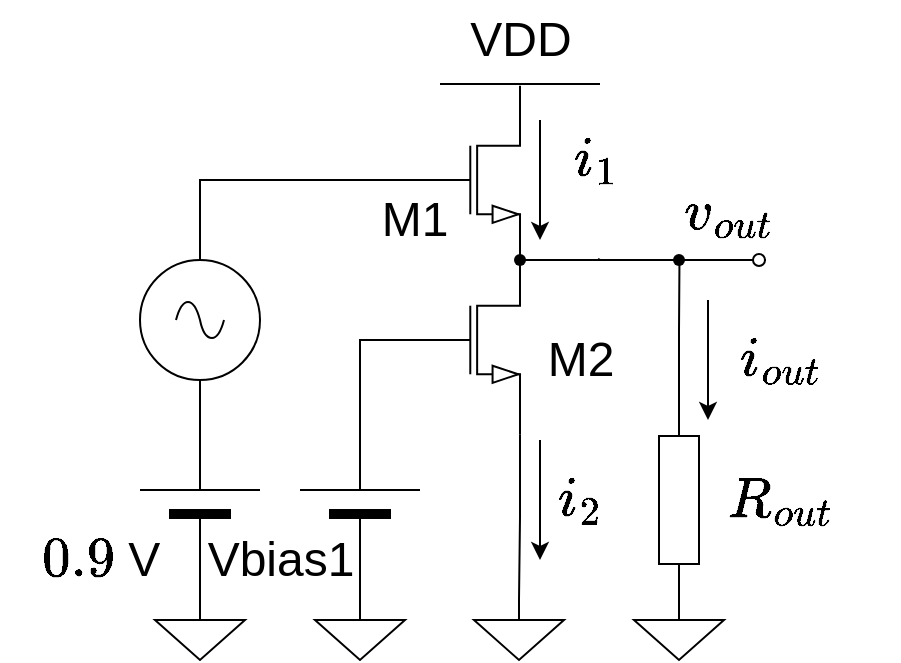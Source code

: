 <mxfile version="21.1.2" type="device">
  <diagram name="ページ1" id="wuSQ-Uq39mKX_8tKRPu7">
    <mxGraphModel dx="675" dy="394" grid="1" gridSize="10" guides="1" tooltips="1" connect="1" arrows="1" fold="1" page="1" pageScale="1" pageWidth="827" pageHeight="1169" math="1" shadow="0">
      <root>
        <mxCell id="0" />
        <mxCell id="1" parent="0" />
        <mxCell id="yGWufWsu4QXsBUSSbbNs-1" value="" style="verticalLabelPosition=bottom;shadow=0;dashed=0;align=center;html=1;verticalAlign=top;shape=mxgraph.electrical.transistors.nmos;pointerEvents=1;" parent="1" vertex="1">
          <mxGeometry x="260" y="190" width="60" height="100" as="geometry" />
        </mxCell>
        <mxCell id="d4qtED9jThjjM8r5lUMW-1" style="edgeStyle=orthogonalEdgeStyle;rounded=0;orthogonalLoop=1;jettySize=auto;html=1;exitX=1;exitY=1;exitDx=0;exitDy=0;exitPerimeter=0;entryX=0.5;entryY=0;entryDx=0;entryDy=0;entryPerimeter=0;endArrow=none;endFill=0;" parent="1" source="yGWufWsu4QXsBUSSbbNs-2" target="yGWufWsu4QXsBUSSbbNs-6" edge="1">
          <mxGeometry relative="1" as="geometry" />
        </mxCell>
        <mxCell id="yGWufWsu4QXsBUSSbbNs-2" value="" style="verticalLabelPosition=bottom;shadow=0;dashed=0;align=center;html=1;verticalAlign=top;shape=mxgraph.electrical.transistors.nmos;pointerEvents=1;" parent="1" vertex="1">
          <mxGeometry x="260" y="270" width="60" height="100" as="geometry" />
        </mxCell>
        <mxCell id="yGWufWsu4QXsBUSSbbNs-12" style="edgeStyle=orthogonalEdgeStyle;shape=connector;rounded=0;orthogonalLoop=1;jettySize=auto;html=1;exitX=0.5;exitY=0;exitDx=0;exitDy=0;exitPerimeter=0;entryX=0;entryY=0.5;entryDx=0;entryDy=0;entryPerimeter=0;labelBackgroundColor=default;strokeColor=default;fontFamily=Helvetica;fontSize=11;fontColor=default;endArrow=none;endFill=0;" parent="1" source="yGWufWsu4QXsBUSSbbNs-3" target="yGWufWsu4QXsBUSSbbNs-1" edge="1">
          <mxGeometry relative="1" as="geometry" />
        </mxCell>
        <mxCell id="yGWufWsu4QXsBUSSbbNs-3" value="" style="pointerEvents=1;verticalLabelPosition=bottom;shadow=0;dashed=0;align=center;html=1;verticalAlign=top;shape=mxgraph.electrical.signal_sources.source;aspect=fixed;points=[[0.5,0,0],[1,0.5,0],[0.5,1,0],[0,0.5,0]];elSignalType=ac;" parent="1" vertex="1">
          <mxGeometry x="130" y="280" width="60" height="60" as="geometry" />
        </mxCell>
        <mxCell id="yGWufWsu4QXsBUSSbbNs-11" style="edgeStyle=orthogonalEdgeStyle;shape=connector;rounded=0;orthogonalLoop=1;jettySize=auto;html=1;exitX=1;exitY=0.5;exitDx=0;exitDy=0;exitPerimeter=0;entryX=0.5;entryY=1;entryDx=0;entryDy=0;entryPerimeter=0;labelBackgroundColor=default;strokeColor=default;fontFamily=Helvetica;fontSize=11;fontColor=default;endArrow=none;endFill=0;" parent="1" source="yGWufWsu4QXsBUSSbbNs-4" target="yGWufWsu4QXsBUSSbbNs-3" edge="1">
          <mxGeometry relative="1" as="geometry" />
        </mxCell>
        <mxCell id="yGWufWsu4QXsBUSSbbNs-4" value="" style="verticalLabelPosition=bottom;shadow=0;dashed=0;align=center;fillColor=strokeColor;html=1;verticalAlign=top;strokeWidth=1;shape=mxgraph.electrical.miscellaneous.monocell_battery;direction=north;" parent="1" vertex="1">
          <mxGeometry x="130" y="350" width="60" height="100" as="geometry" />
        </mxCell>
        <mxCell id="yGWufWsu4QXsBUSSbbNs-5" value="" style="endArrow=none;html=1;rounded=0;" parent="1" edge="1">
          <mxGeometry width="50" height="50" relative="1" as="geometry">
            <mxPoint x="280" y="192" as="sourcePoint" />
            <mxPoint x="360" y="192" as="targetPoint" />
          </mxGeometry>
        </mxCell>
        <mxCell id="yGWufWsu4QXsBUSSbbNs-6" value="" style="pointerEvents=1;verticalLabelPosition=bottom;shadow=0;dashed=0;align=center;html=1;verticalAlign=top;shape=mxgraph.electrical.signal_sources.signal_ground;" parent="1" vertex="1">
          <mxGeometry x="297" y="450" width="45" height="30" as="geometry" />
        </mxCell>
        <mxCell id="yGWufWsu4QXsBUSSbbNs-7" value="" style="pointerEvents=1;verticalLabelPosition=bottom;shadow=0;dashed=0;align=center;html=1;verticalAlign=top;shape=mxgraph.electrical.signal_sources.signal_ground;" parent="1" vertex="1">
          <mxGeometry x="217.5" y="450" width="45" height="30" as="geometry" />
        </mxCell>
        <mxCell id="yGWufWsu4QXsBUSSbbNs-8" value="" style="pointerEvents=1;verticalLabelPosition=bottom;shadow=0;dashed=0;align=center;html=1;verticalAlign=top;shape=mxgraph.electrical.signal_sources.signal_ground;" parent="1" vertex="1">
          <mxGeometry x="137.5" y="450" width="45" height="30" as="geometry" />
        </mxCell>
        <mxCell id="yGWufWsu4QXsBUSSbbNs-10" style="edgeStyle=orthogonalEdgeStyle;rounded=0;orthogonalLoop=1;jettySize=auto;html=1;exitX=1;exitY=0.5;exitDx=0;exitDy=0;exitPerimeter=0;entryX=0;entryY=0.5;entryDx=0;entryDy=0;entryPerimeter=0;endArrow=none;endFill=0;" parent="1" source="yGWufWsu4QXsBUSSbbNs-9" target="yGWufWsu4QXsBUSSbbNs-2" edge="1">
          <mxGeometry relative="1" as="geometry">
            <Array as="points">
              <mxPoint x="240" y="320" />
            </Array>
          </mxGeometry>
        </mxCell>
        <mxCell id="yGWufWsu4QXsBUSSbbNs-9" value="" style="verticalLabelPosition=bottom;shadow=0;dashed=0;align=center;fillColor=strokeColor;html=1;verticalAlign=top;strokeWidth=1;shape=mxgraph.electrical.miscellaneous.monocell_battery;direction=north;" parent="1" vertex="1">
          <mxGeometry x="210" y="350" width="60" height="100" as="geometry" />
        </mxCell>
        <mxCell id="yGWufWsu4QXsBUSSbbNs-14" value="" style="endArrow=none;html=1;rounded=0;labelBackgroundColor=default;strokeColor=default;fontFamily=Helvetica;fontSize=11;fontColor=default;shape=connector;" parent="1" edge="1">
          <mxGeometry width="50" height="50" relative="1" as="geometry">
            <mxPoint x="359" y="279.5" as="sourcePoint" />
            <mxPoint x="360" y="280" as="targetPoint" />
          </mxGeometry>
        </mxCell>
        <mxCell id="yGWufWsu4QXsBUSSbbNs-16" value="&lt;font style=&quot;font-size: 24px;&quot;&gt;VDD&lt;/font&gt;" style="text;html=1;align=center;verticalAlign=middle;resizable=0;points=[];autosize=1;strokeColor=none;fillColor=none;fontSize=11;fontFamily=Helvetica;fontColor=default;" parent="1" vertex="1">
          <mxGeometry x="285" y="150" width="70" height="40" as="geometry" />
        </mxCell>
        <mxCell id="yGWufWsu4QXsBUSSbbNs-20" value="&lt;span style=&quot;font-size: 24px;&quot;&gt;Vbias1&lt;/span&gt;" style="text;html=1;align=center;verticalAlign=middle;resizable=0;points=[];autosize=1;strokeColor=none;fillColor=none;fontSize=11;fontFamily=Helvetica;fontColor=default;" parent="1" vertex="1">
          <mxGeometry x="150" y="410" width="100" height="40" as="geometry" />
        </mxCell>
        <mxCell id="yGWufWsu4QXsBUSSbbNs-21" value="&lt;span style=&quot;font-size: 24px;&quot;&gt;`0.9` V&lt;/span&gt;" style="text;html=1;align=center;verticalAlign=middle;resizable=0;points=[];autosize=1;strokeColor=none;fillColor=none;fontSize=11;fontFamily=Helvetica;fontColor=default;" parent="1" vertex="1">
          <mxGeometry x="60" y="410" width="100" height="40" as="geometry" />
        </mxCell>
        <mxCell id="yGWufWsu4QXsBUSSbbNs-22" value="&lt;span style=&quot;font-size: 24px;&quot;&gt;M1&lt;/span&gt;" style="text;html=1;align=center;verticalAlign=middle;resizable=0;points=[];autosize=1;strokeColor=none;fillColor=none;fontSize=11;fontFamily=Helvetica;fontColor=default;" parent="1" vertex="1">
          <mxGeometry x="237" y="240" width="60" height="40" as="geometry" />
        </mxCell>
        <mxCell id="yGWufWsu4QXsBUSSbbNs-23" value="&lt;span style=&quot;font-size: 24px;&quot;&gt;M2&lt;/span&gt;" style="text;html=1;align=center;verticalAlign=middle;resizable=0;points=[];autosize=1;strokeColor=none;fillColor=none;fontSize=11;fontFamily=Helvetica;fontColor=default;" parent="1" vertex="1">
          <mxGeometry x="320" y="310" width="60" height="40" as="geometry" />
        </mxCell>
        <mxCell id="GCjemd_8dKQ2LFkcAN7Y-3" style="edgeStyle=orthogonalEdgeStyle;rounded=0;orthogonalLoop=1;jettySize=auto;html=1;exitX=0;exitY=0.5;exitDx=0;exitDy=0;exitPerimeter=0;endArrow=none;endFill=0;" edge="1" parent="1" source="GCjemd_8dKQ2LFkcAN7Y-1">
          <mxGeometry relative="1" as="geometry">
            <mxPoint x="399.738" y="280" as="targetPoint" />
          </mxGeometry>
        </mxCell>
        <mxCell id="GCjemd_8dKQ2LFkcAN7Y-1" value="" style="pointerEvents=1;verticalLabelPosition=bottom;shadow=0;dashed=0;align=center;html=1;verticalAlign=top;shape=mxgraph.electrical.resistors.resistor_1;direction=south;" vertex="1" parent="1">
          <mxGeometry x="389.5" y="350" width="20" height="100" as="geometry" />
        </mxCell>
        <mxCell id="GCjemd_8dKQ2LFkcAN7Y-2" value="" style="pointerEvents=1;verticalLabelPosition=bottom;shadow=0;dashed=0;align=center;html=1;verticalAlign=top;shape=mxgraph.electrical.signal_sources.signal_ground;" vertex="1" parent="1">
          <mxGeometry x="377" y="450" width="45" height="30" as="geometry" />
        </mxCell>
        <mxCell id="GCjemd_8dKQ2LFkcAN7Y-4" value="" style="endArrow=none;html=1;rounded=0;labelBackgroundColor=default;strokeColor=default;fontFamily=Helvetica;fontSize=11;fontColor=default;shape=connector;" edge="1" parent="1">
          <mxGeometry width="50" height="50" relative="1" as="geometry">
            <mxPoint x="320" y="280" as="sourcePoint" />
            <mxPoint x="443" y="280" as="targetPoint" />
          </mxGeometry>
        </mxCell>
        <mxCell id="GCjemd_8dKQ2LFkcAN7Y-5" value="" style="shape=waypoint;sketch=0;fillStyle=solid;size=6;pointerEvents=1;points=[];fillColor=none;resizable=0;rotatable=0;perimeter=centerPerimeter;snapToPoint=1;fontFamily=Helvetica;fontSize=11;fontColor=default;" vertex="1" parent="1">
          <mxGeometry x="310" y="270" width="20" height="20" as="geometry" />
        </mxCell>
        <mxCell id="GCjemd_8dKQ2LFkcAN7Y-6" value="" style="shape=waypoint;sketch=0;fillStyle=solid;size=6;pointerEvents=1;points=[];fillColor=none;resizable=0;rotatable=0;perimeter=centerPerimeter;snapToPoint=1;fontFamily=Helvetica;fontSize=11;fontColor=default;" vertex="1" parent="1">
          <mxGeometry x="389.5" y="270" width="20" height="20" as="geometry" />
        </mxCell>
        <mxCell id="GCjemd_8dKQ2LFkcAN7Y-7" value="" style="verticalLabelPosition=bottom;shadow=0;dashed=0;align=center;html=1;verticalAlign=top;strokeWidth=1;shape=ellipse;perimeter=ellipsePerimeter;fontFamily=Helvetica;fontSize=11;fontColor=default;aspect=fixed;" vertex="1" parent="1">
          <mxGeometry x="436.5" y="277" width="6" height="6" as="geometry" />
        </mxCell>
        <mxCell id="GCjemd_8dKQ2LFkcAN7Y-8" value="&lt;span style=&quot;font-size: 24px;&quot;&gt;`v_{out}`&lt;/span&gt;" style="text;html=1;align=center;verticalAlign=middle;resizable=0;points=[];autosize=1;strokeColor=none;fillColor=none;fontSize=11;fontFamily=Helvetica;fontColor=default;" vertex="1" parent="1">
          <mxGeometry x="369" y="237" width="110" height="40" as="geometry" />
        </mxCell>
        <mxCell id="GCjemd_8dKQ2LFkcAN7Y-9" value="&lt;span style=&quot;font-size: 24px;&quot;&gt;`R_{out}`&lt;/span&gt;" style="text;html=1;align=center;verticalAlign=middle;resizable=0;points=[];autosize=1;strokeColor=none;fillColor=none;fontSize=11;fontFamily=Helvetica;fontColor=default;" vertex="1" parent="1">
          <mxGeometry x="389.5" y="380" width="120" height="40" as="geometry" />
        </mxCell>
        <mxCell id="GCjemd_8dKQ2LFkcAN7Y-10" value="" style="endArrow=classic;html=1;rounded=0;labelBackgroundColor=default;strokeColor=default;fontFamily=Helvetica;fontSize=11;fontColor=default;shape=connector;" edge="1" parent="1">
          <mxGeometry width="50" height="50" relative="1" as="geometry">
            <mxPoint x="414" y="300" as="sourcePoint" />
            <mxPoint x="414" y="360" as="targetPoint" />
          </mxGeometry>
        </mxCell>
        <mxCell id="GCjemd_8dKQ2LFkcAN7Y-11" value="&lt;span style=&quot;font-size: 24px;&quot;&gt;`i_{out}`&lt;/span&gt;" style="text;html=1;align=center;verticalAlign=middle;resizable=0;points=[];autosize=1;strokeColor=none;fillColor=none;fontSize=11;fontFamily=Helvetica;fontColor=default;" vertex="1" parent="1">
          <mxGeometry x="394.5" y="310" width="110" height="40" as="geometry" />
        </mxCell>
        <mxCell id="GCjemd_8dKQ2LFkcAN7Y-12" value="" style="endArrow=classic;html=1;rounded=0;labelBackgroundColor=default;strokeColor=default;fontFamily=Helvetica;fontSize=11;fontColor=default;shape=connector;" edge="1" parent="1">
          <mxGeometry width="50" height="50" relative="1" as="geometry">
            <mxPoint x="330" y="370" as="sourcePoint" />
            <mxPoint x="330" y="430" as="targetPoint" />
          </mxGeometry>
        </mxCell>
        <mxCell id="GCjemd_8dKQ2LFkcAN7Y-13" value="" style="endArrow=classic;html=1;rounded=0;labelBackgroundColor=default;strokeColor=default;fontFamily=Helvetica;fontSize=11;fontColor=default;shape=connector;" edge="1" parent="1">
          <mxGeometry width="50" height="50" relative="1" as="geometry">
            <mxPoint x="330" y="210" as="sourcePoint" />
            <mxPoint x="330" y="270" as="targetPoint" />
          </mxGeometry>
        </mxCell>
        <mxCell id="GCjemd_8dKQ2LFkcAN7Y-14" value="&lt;span style=&quot;font-size: 24px;&quot;&gt;`i_{1}`&lt;/span&gt;" style="text;html=1;align=center;verticalAlign=middle;resizable=0;points=[];autosize=1;strokeColor=none;fillColor=none;fontSize=11;fontFamily=Helvetica;fontColor=default;" vertex="1" parent="1">
          <mxGeometry x="313" y="210" width="90" height="40" as="geometry" />
        </mxCell>
        <mxCell id="GCjemd_8dKQ2LFkcAN7Y-15" value="&lt;span style=&quot;font-size: 24px;&quot;&gt;`i_{2}`&lt;/span&gt;" style="text;html=1;align=center;verticalAlign=middle;resizable=0;points=[];autosize=1;strokeColor=none;fillColor=none;fontSize=11;fontFamily=Helvetica;fontColor=default;" vertex="1" parent="1">
          <mxGeometry x="305" y="380" width="90" height="40" as="geometry" />
        </mxCell>
      </root>
    </mxGraphModel>
  </diagram>
</mxfile>
